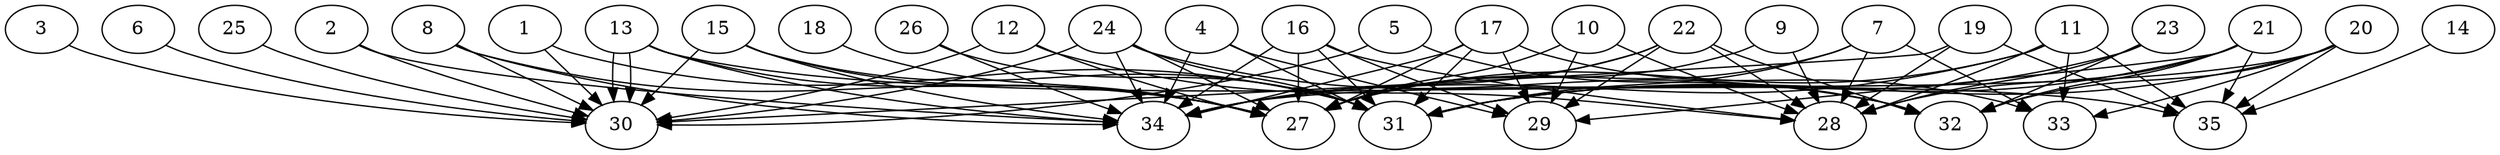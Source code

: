 // DAG automatically generated by daggen at Thu Oct  3 14:05:36 2019
// ./daggen --dot -n 35 --ccr 0.5 --fat 0.9 --regular 0.9 --density 0.5 --mindata 5242880 --maxdata 52428800 
digraph G {
  1 [size="17944576", alpha="0.08", expect_size="8972288"] 
  1 -> 30 [size ="8972288"]
  1 -> 31 [size ="8972288"]
  2 [size="24195072", alpha="0.17", expect_size="12097536"] 
  2 -> 30 [size ="12097536"]
  2 -> 34 [size ="12097536"]
  3 [size="43194368", alpha="0.10", expect_size="21597184"] 
  3 -> 30 [size ="21597184"]
  4 [size="46598144", alpha="0.19", expect_size="23299072"] 
  4 -> 29 [size ="23299072"]
  4 -> 31 [size ="23299072"]
  4 -> 34 [size ="23299072"]
  5 [size="35780608", alpha="0.02", expect_size="17890304"] 
  5 -> 30 [size ="17890304"]
  5 -> 32 [size ="17890304"]
  6 [size="41928704", alpha="0.19", expect_size="20964352"] 
  6 -> 30 [size ="20964352"]
  7 [size="67850240", alpha="0.19", expect_size="33925120"] 
  7 -> 27 [size ="33925120"]
  7 -> 28 [size ="33925120"]
  7 -> 31 [size ="33925120"]
  7 -> 33 [size ="33925120"]
  8 [size="44324864", alpha="0.05", expect_size="22162432"] 
  8 -> 27 [size ="22162432"]
  8 -> 30 [size ="22162432"]
  8 -> 34 [size ="22162432"]
  9 [size="40044544", alpha="0.05", expect_size="20022272"] 
  9 -> 27 [size ="20022272"]
  9 -> 28 [size ="20022272"]
  10 [size="16312320", alpha="0.04", expect_size="8156160"] 
  10 -> 27 [size ="8156160"]
  10 -> 28 [size ="8156160"]
  10 -> 29 [size ="8156160"]
  11 [size="36888576", alpha="0.17", expect_size="18444288"] 
  11 -> 27 [size ="18444288"]
  11 -> 28 [size ="18444288"]
  11 -> 33 [size ="18444288"]
  11 -> 34 [size ="18444288"]
  11 -> 35 [size ="18444288"]
  12 [size="72708096", alpha="0.06", expect_size="36354048"] 
  12 -> 27 [size ="36354048"]
  12 -> 28 [size ="36354048"]
  12 -> 30 [size ="36354048"]
  13 [size="59887616", alpha="0.11", expect_size="29943808"] 
  13 -> 27 [size ="29943808"]
  13 -> 30 [size ="29943808"]
  13 -> 30 [size ="29943808"]
  13 -> 34 [size ="29943808"]
  13 -> 35 [size ="29943808"]
  14 [size="12154880", alpha="0.18", expect_size="6077440"] 
  14 -> 35 [size ="6077440"]
  15 [size="99794944", alpha="0.08", expect_size="49897472"] 
  15 -> 27 [size ="49897472"]
  15 -> 30 [size ="49897472"]
  15 -> 31 [size ="49897472"]
  15 -> 34 [size ="49897472"]
  16 [size="13733888", alpha="0.01", expect_size="6866944"] 
  16 -> 27 [size ="6866944"]
  16 -> 28 [size ="6866944"]
  16 -> 29 [size ="6866944"]
  16 -> 31 [size ="6866944"]
  16 -> 34 [size ="6866944"]
  17 [size="10786816", alpha="0.17", expect_size="5393408"] 
  17 -> 27 [size ="5393408"]
  17 -> 29 [size ="5393408"]
  17 -> 31 [size ="5393408"]
  17 -> 33 [size ="5393408"]
  17 -> 34 [size ="5393408"]
  18 [size="101027840", alpha="0.06", expect_size="50513920"] 
  18 -> 27 [size ="50513920"]
  19 [size="29890560", alpha="0.14", expect_size="14945280"] 
  19 -> 28 [size ="14945280"]
  19 -> 30 [size ="14945280"]
  19 -> 35 [size ="14945280"]
  20 [size="51310592", alpha="0.12", expect_size="25655296"] 
  20 -> 31 [size ="25655296"]
  20 -> 32 [size ="25655296"]
  20 -> 33 [size ="25655296"]
  20 -> 34 [size ="25655296"]
  20 -> 35 [size ="25655296"]
  21 [size="68519936", alpha="0.11", expect_size="34259968"] 
  21 -> 28 [size ="34259968"]
  21 -> 29 [size ="34259968"]
  21 -> 31 [size ="34259968"]
  21 -> 32 [size ="34259968"]
  21 -> 35 [size ="34259968"]
  22 [size="56619008", alpha="0.14", expect_size="28309504"] 
  22 -> 27 [size ="28309504"]
  22 -> 28 [size ="28309504"]
  22 -> 29 [size ="28309504"]
  22 -> 32 [size ="28309504"]
  22 -> 34 [size ="28309504"]
  23 [size="85454848", alpha="0.03", expect_size="42727424"] 
  23 -> 28 [size ="42727424"]
  23 -> 31 [size ="42727424"]
  23 -> 32 [size ="42727424"]
  24 [size="42362880", alpha="0.00", expect_size="21181440"] 
  24 -> 27 [size ="21181440"]
  24 -> 30 [size ="21181440"]
  24 -> 31 [size ="21181440"]
  24 -> 32 [size ="21181440"]
  24 -> 34 [size ="21181440"]
  25 [size="33030144", alpha="0.02", expect_size="16515072"] 
  25 -> 30 [size ="16515072"]
  26 [size="72710144", alpha="0.11", expect_size="36355072"] 
  26 -> 31 [size ="36355072"]
  26 -> 34 [size ="36355072"]
  27 [size="77815808", alpha="0.13", expect_size="38907904"] 
  28 [size="62435328", alpha="0.01", expect_size="31217664"] 
  29 [size="93016064", alpha="0.16", expect_size="46508032"] 
  30 [size="63631360", alpha="0.11", expect_size="31815680"] 
  31 [size="24512512", alpha="0.13", expect_size="12256256"] 
  32 [size="77494272", alpha="0.08", expect_size="38747136"] 
  33 [size="47542272", alpha="0.13", expect_size="23771136"] 
  34 [size="61739008", alpha="0.18", expect_size="30869504"] 
  35 [size="61822976", alpha="0.03", expect_size="30911488"] 
}
